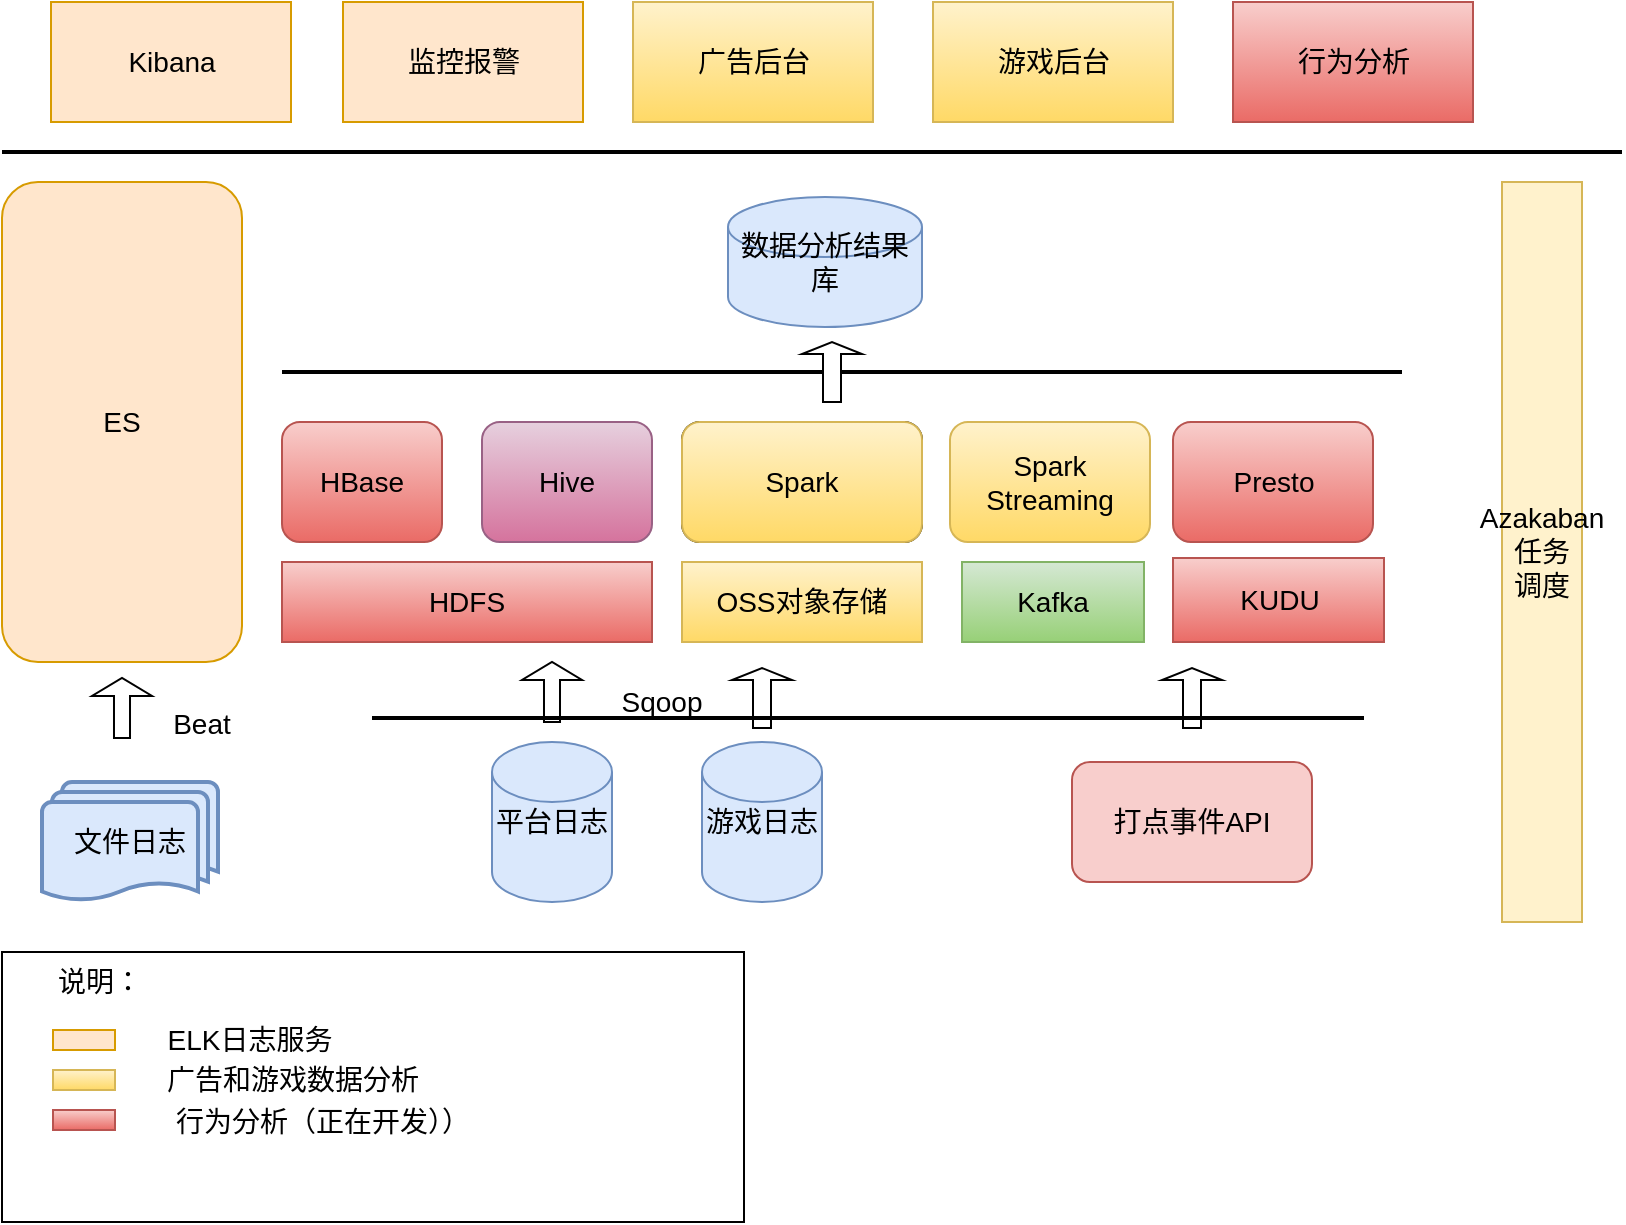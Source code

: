 <mxfile version="13.5.5" type="github">
  <diagram id="SUA77PbycbYVvd3b78xJ" name="第 1 页">
    <mxGraphModel dx="1422" dy="802" grid="1" gridSize="10" guides="1" tooltips="1" connect="1" arrows="1" fold="1" page="1" pageScale="1" pageWidth="827" pageHeight="1169" math="0" shadow="0">
      <root>
        <mxCell id="0" />
        <mxCell id="1" parent="0" />
        <mxCell id="_BwWZOYq04hog9lbWKIB-58" value="" style="rounded=0;whiteSpace=wrap;html=1;fontSize=14;" vertex="1" parent="1">
          <mxGeometry x="9" y="585" width="371" height="135" as="geometry" />
        </mxCell>
        <mxCell id="_BwWZOYq04hog9lbWKIB-2" value="HDFS" style="rounded=0;whiteSpace=wrap;html=1;fontSize=14;gradientColor=#ea6b66;fillColor=#f8cecc;strokeColor=#b85450;" vertex="1" parent="1">
          <mxGeometry x="149" y="390" width="185" height="40" as="geometry" />
        </mxCell>
        <mxCell id="_BwWZOYq04hog9lbWKIB-3" value="Hive" style="rounded=1;whiteSpace=wrap;html=1;fontSize=14;gradientColor=#d5739d;fillColor=#e6d0de;strokeColor=#996185;" vertex="1" parent="1">
          <mxGeometry x="249" y="320" width="85" height="60" as="geometry" />
        </mxCell>
        <mxCell id="_BwWZOYq04hog9lbWKIB-4" value="Spark" style="rounded=1;whiteSpace=wrap;html=1;fontSize=14;" vertex="1" parent="1">
          <mxGeometry x="349" y="320" width="120" height="60" as="geometry" />
        </mxCell>
        <mxCell id="_BwWZOYq04hog9lbWKIB-5" value="Kafka" style="rounded=0;whiteSpace=wrap;html=1;fontSize=14;fillColor=#d5e8d4;strokeColor=#82b366;gradientColor=#97d077;" vertex="1" parent="1">
          <mxGeometry x="489" y="390" width="91" height="40" as="geometry" />
        </mxCell>
        <mxCell id="_BwWZOYq04hog9lbWKIB-8" value="Spark Streaming" style="rounded=1;whiteSpace=wrap;html=1;fontSize=14;gradientColor=#ffd966;fillColor=#fff2cc;strokeColor=#d6b656;" vertex="1" parent="1">
          <mxGeometry x="483" y="320" width="100" height="60" as="geometry" />
        </mxCell>
        <mxCell id="_BwWZOYq04hog9lbWKIB-9" value="平台日志" style="shape=cylinder2;whiteSpace=wrap;html=1;boundedLbl=1;backgroundOutline=1;size=15;fontSize=14;fillColor=#dae8fc;strokeColor=#6c8ebf;" vertex="1" parent="1">
          <mxGeometry x="254" y="480" width="60" height="80" as="geometry" />
        </mxCell>
        <mxCell id="_BwWZOYq04hog9lbWKIB-10" value="游戏日志" style="shape=cylinder2;whiteSpace=wrap;html=1;boundedLbl=1;backgroundOutline=1;size=15;fontSize=14;fillColor=#dae8fc;strokeColor=#6c8ebf;" vertex="1" parent="1">
          <mxGeometry x="359" y="480" width="60" height="80" as="geometry" />
        </mxCell>
        <mxCell id="_BwWZOYq04hog9lbWKIB-12" value="" style="shape=singleArrow;direction=north;whiteSpace=wrap;html=1;arrowWidth=0.267;arrowSize=0.3;fontSize=14;" vertex="1" parent="1">
          <mxGeometry x="269" y="440" width="30" height="30" as="geometry" />
        </mxCell>
        <mxCell id="_BwWZOYq04hog9lbWKIB-13" value="" style="shape=singleArrow;direction=north;whiteSpace=wrap;html=1;fontSize=14;" vertex="1" parent="1">
          <mxGeometry x="374" y="443" width="30" height="30" as="geometry" />
        </mxCell>
        <mxCell id="_BwWZOYq04hog9lbWKIB-14" value="Sqoop" style="text;html=1;strokeColor=none;fillColor=none;align=center;verticalAlign=middle;whiteSpace=wrap;rounded=0;fontSize=14;" vertex="1" parent="1">
          <mxGeometry x="319" y="450" width="40" height="20" as="geometry" />
        </mxCell>
        <mxCell id="_BwWZOYq04hog9lbWKIB-16" value="" style="shape=singleArrow;direction=north;whiteSpace=wrap;html=1;fontSize=14;" vertex="1" parent="1">
          <mxGeometry x="589" y="443" width="30" height="30" as="geometry" />
        </mxCell>
        <mxCell id="_BwWZOYq04hog9lbWKIB-17" value="打点事件API" style="rounded=1;whiteSpace=wrap;html=1;fontSize=14;fillColor=#f8cecc;strokeColor=#b85450;" vertex="1" parent="1">
          <mxGeometry x="544" y="490" width="120" height="60" as="geometry" />
        </mxCell>
        <mxCell id="_BwWZOYq04hog9lbWKIB-23" value="Azakaban&lt;br style=&quot;font-size: 14px;&quot;&gt;任务&lt;br style=&quot;font-size: 14px;&quot;&gt;调度" style="rounded=0;whiteSpace=wrap;html=1;fontSize=14;fillColor=#fff2cc;strokeColor=#d6b656;" vertex="1" parent="1">
          <mxGeometry x="759" y="200" width="40" height="370" as="geometry" />
        </mxCell>
        <mxCell id="_BwWZOYq04hog9lbWKIB-24" value="OSS对象存储" style="rounded=0;whiteSpace=wrap;html=1;fontSize=14;" vertex="1" parent="1">
          <mxGeometry x="349" y="390" width="120" height="40" as="geometry" />
        </mxCell>
        <mxCell id="_BwWZOYq04hog9lbWKIB-30" value="" style="line;strokeWidth=2;html=1;fontSize=14;" vertex="1" parent="1">
          <mxGeometry x="149" y="290" width="560" height="10" as="geometry" />
        </mxCell>
        <mxCell id="_BwWZOYq04hog9lbWKIB-31" value="" style="shape=singleArrow;direction=north;whiteSpace=wrap;html=1;fontSize=14;" vertex="1" parent="1">
          <mxGeometry x="409" y="280" width="30" height="30" as="geometry" />
        </mxCell>
        <mxCell id="_BwWZOYq04hog9lbWKIB-32" value="" style="line;strokeWidth=2;html=1;fontSize=14;" vertex="1" parent="1">
          <mxGeometry x="194" y="463" width="496" height="10" as="geometry" />
        </mxCell>
        <mxCell id="_BwWZOYq04hog9lbWKIB-37" value="HBase" style="rounded=1;whiteSpace=wrap;html=1;fontSize=14;gradientColor=#ea6b66;fillColor=#f8cecc;strokeColor=#b85450;" vertex="1" parent="1">
          <mxGeometry x="149" y="320" width="80" height="60" as="geometry" />
        </mxCell>
        <mxCell id="_BwWZOYq04hog9lbWKIB-38" value="KUDU" style="rounded=0;whiteSpace=wrap;html=1;fontSize=14;gradientColor=#ea6b66;fillColor=#f8cecc;strokeColor=#b85450;" vertex="1" parent="1">
          <mxGeometry x="594.5" y="388" width="105.5" height="42" as="geometry" />
        </mxCell>
        <mxCell id="_BwWZOYq04hog9lbWKIB-39" value="Presto" style="rounded=1;whiteSpace=wrap;html=1;fontSize=14;fillColor=#f8cecc;strokeColor=#b85450;gradientColor=#ea6b66;" vertex="1" parent="1">
          <mxGeometry x="594.5" y="320" width="100" height="60" as="geometry" />
        </mxCell>
        <mxCell id="_BwWZOYq04hog9lbWKIB-42" value="数据分析结果库" style="shape=cylinder2;whiteSpace=wrap;html=1;boundedLbl=1;backgroundOutline=1;size=15;fontSize=14;fillColor=#dae8fc;strokeColor=#6c8ebf;" vertex="1" parent="1">
          <mxGeometry x="372" y="207.5" width="97" height="65" as="geometry" />
        </mxCell>
        <mxCell id="_BwWZOYq04hog9lbWKIB-43" value="" style="line;strokeWidth=2;html=1;fontSize=14;" vertex="1" parent="1">
          <mxGeometry x="9" y="180" width="810" height="10" as="geometry" />
        </mxCell>
        <mxCell id="_BwWZOYq04hog9lbWKIB-44" value="广告后台" style="rounded=0;whiteSpace=wrap;html=1;fontSize=14;gradientColor=#ffd966;fillColor=#fff2cc;strokeColor=#d6b656;" vertex="1" parent="1">
          <mxGeometry x="324.5" y="110" width="120" height="60" as="geometry" />
        </mxCell>
        <mxCell id="_BwWZOYq04hog9lbWKIB-45" value="游戏后台" style="rounded=0;whiteSpace=wrap;html=1;fontSize=14;gradientColor=#ffd966;fillColor=#fff2cc;strokeColor=#d6b656;" vertex="1" parent="1">
          <mxGeometry x="474.5" y="110" width="120" height="60" as="geometry" />
        </mxCell>
        <mxCell id="_BwWZOYq04hog9lbWKIB-46" value="行为分析" style="rounded=0;whiteSpace=wrap;html=1;fontSize=14;gradientColor=#ea6b66;fillColor=#f8cecc;strokeColor=#b85450;" vertex="1" parent="1">
          <mxGeometry x="624.5" y="110" width="120" height="60" as="geometry" />
        </mxCell>
        <mxCell id="_BwWZOYq04hog9lbWKIB-47" value="ES" style="rounded=1;whiteSpace=wrap;html=1;fontSize=14;fillColor=#ffe6cc;strokeColor=#d79b00;" vertex="1" parent="1">
          <mxGeometry x="9" y="200" width="120" height="240" as="geometry" />
        </mxCell>
        <mxCell id="_BwWZOYq04hog9lbWKIB-49" value="文件日志" style="strokeWidth=2;html=1;shape=mxgraph.flowchart.multi-document;whiteSpace=wrap;fontSize=14;fillColor=#dae8fc;strokeColor=#6c8ebf;" vertex="1" parent="1">
          <mxGeometry x="29" y="500" width="88" height="60" as="geometry" />
        </mxCell>
        <mxCell id="_BwWZOYq04hog9lbWKIB-50" value="" style="shape=singleArrow;direction=north;whiteSpace=wrap;html=1;arrowWidth=0.267;arrowSize=0.3;fontSize=14;" vertex="1" parent="1">
          <mxGeometry x="54" y="448" width="30" height="30" as="geometry" />
        </mxCell>
        <mxCell id="_BwWZOYq04hog9lbWKIB-51" value="Beat" style="text;html=1;strokeColor=none;fillColor=none;align=center;verticalAlign=middle;whiteSpace=wrap;rounded=0;fontSize=14;" vertex="1" parent="1">
          <mxGeometry x="89" y="461" width="40" height="20" as="geometry" />
        </mxCell>
        <mxCell id="_BwWZOYq04hog9lbWKIB-52" value="Kibana" style="rounded=0;whiteSpace=wrap;html=1;fontSize=14;fillColor=#ffe6cc;strokeColor=#d79b00;" vertex="1" parent="1">
          <mxGeometry x="33.5" y="110" width="120" height="60" as="geometry" />
        </mxCell>
        <mxCell id="_BwWZOYq04hog9lbWKIB-53" value="监控报警" style="rounded=0;whiteSpace=wrap;html=1;fontSize=14;fillColor=#ffe6cc;strokeColor=#d79b00;" vertex="1" parent="1">
          <mxGeometry x="179.5" y="110" width="120" height="60" as="geometry" />
        </mxCell>
        <mxCell id="_BwWZOYq04hog9lbWKIB-54" value="OSS对象存储" style="rounded=0;whiteSpace=wrap;html=1;fontSize=14;gradientColor=#ffd966;fillColor=#fff2cc;strokeColor=#d6b656;" vertex="1" parent="1">
          <mxGeometry x="349" y="390" width="120" height="40" as="geometry" />
        </mxCell>
        <mxCell id="_BwWZOYq04hog9lbWKIB-55" value="Spark" style="rounded=1;whiteSpace=wrap;html=1;fontSize=14;gradientColor=#ffd966;fillColor=#fff2cc;strokeColor=#d6b656;" vertex="1" parent="1">
          <mxGeometry x="349" y="320" width="120" height="60" as="geometry" />
        </mxCell>
        <mxCell id="_BwWZOYq04hog9lbWKIB-56" value="" style="rounded=0;whiteSpace=wrap;html=1;fontSize=14;fillColor=#ffe6cc;strokeColor=#d79b00;" vertex="1" parent="1">
          <mxGeometry x="34.5" y="624" width="31" height="10" as="geometry" />
        </mxCell>
        <mxCell id="_BwWZOYq04hog9lbWKIB-57" value="ELK日志服务" style="text;html=1;strokeColor=none;fillColor=none;align=center;verticalAlign=middle;whiteSpace=wrap;rounded=0;fontSize=14;" vertex="1" parent="1">
          <mxGeometry x="79.5" y="619" width="106" height="20" as="geometry" />
        </mxCell>
        <mxCell id="_BwWZOYq04hog9lbWKIB-59" value="说明：" style="text;html=1;strokeColor=none;fillColor=none;align=center;verticalAlign=middle;whiteSpace=wrap;rounded=0;fontSize=14;" vertex="1" parent="1">
          <mxGeometry x="26" y="590" width="64" height="20" as="geometry" />
        </mxCell>
        <mxCell id="_BwWZOYq04hog9lbWKIB-60" value="" style="rounded=0;whiteSpace=wrap;html=1;fontSize=14;fillColor=#fff2cc;strokeColor=#d6b656;gradientColor=#ffd966;" vertex="1" parent="1">
          <mxGeometry x="34.5" y="644" width="31" height="10" as="geometry" />
        </mxCell>
        <mxCell id="_BwWZOYq04hog9lbWKIB-61" value="广告和游戏数据分析" style="text;html=1;strokeColor=none;fillColor=none;align=center;verticalAlign=middle;whiteSpace=wrap;rounded=0;fontSize=14;" vertex="1" parent="1">
          <mxGeometry x="83.5" y="639" width="140.5" height="20" as="geometry" />
        </mxCell>
        <mxCell id="_BwWZOYq04hog9lbWKIB-62" value="" style="rounded=0;whiteSpace=wrap;html=1;fontSize=14;fillColor=#f8cecc;strokeColor=#b85450;gradientColor=#ea6b66;" vertex="1" parent="1">
          <mxGeometry x="34.5" y="664" width="31" height="10" as="geometry" />
        </mxCell>
        <mxCell id="_BwWZOYq04hog9lbWKIB-63" value="行为分析（正在开发））" style="text;html=1;strokeColor=none;fillColor=none;align=center;verticalAlign=middle;whiteSpace=wrap;rounded=0;fontSize=14;" vertex="1" parent="1">
          <mxGeometry x="83.5" y="659" width="170.5" height="21" as="geometry" />
        </mxCell>
      </root>
    </mxGraphModel>
  </diagram>
</mxfile>
